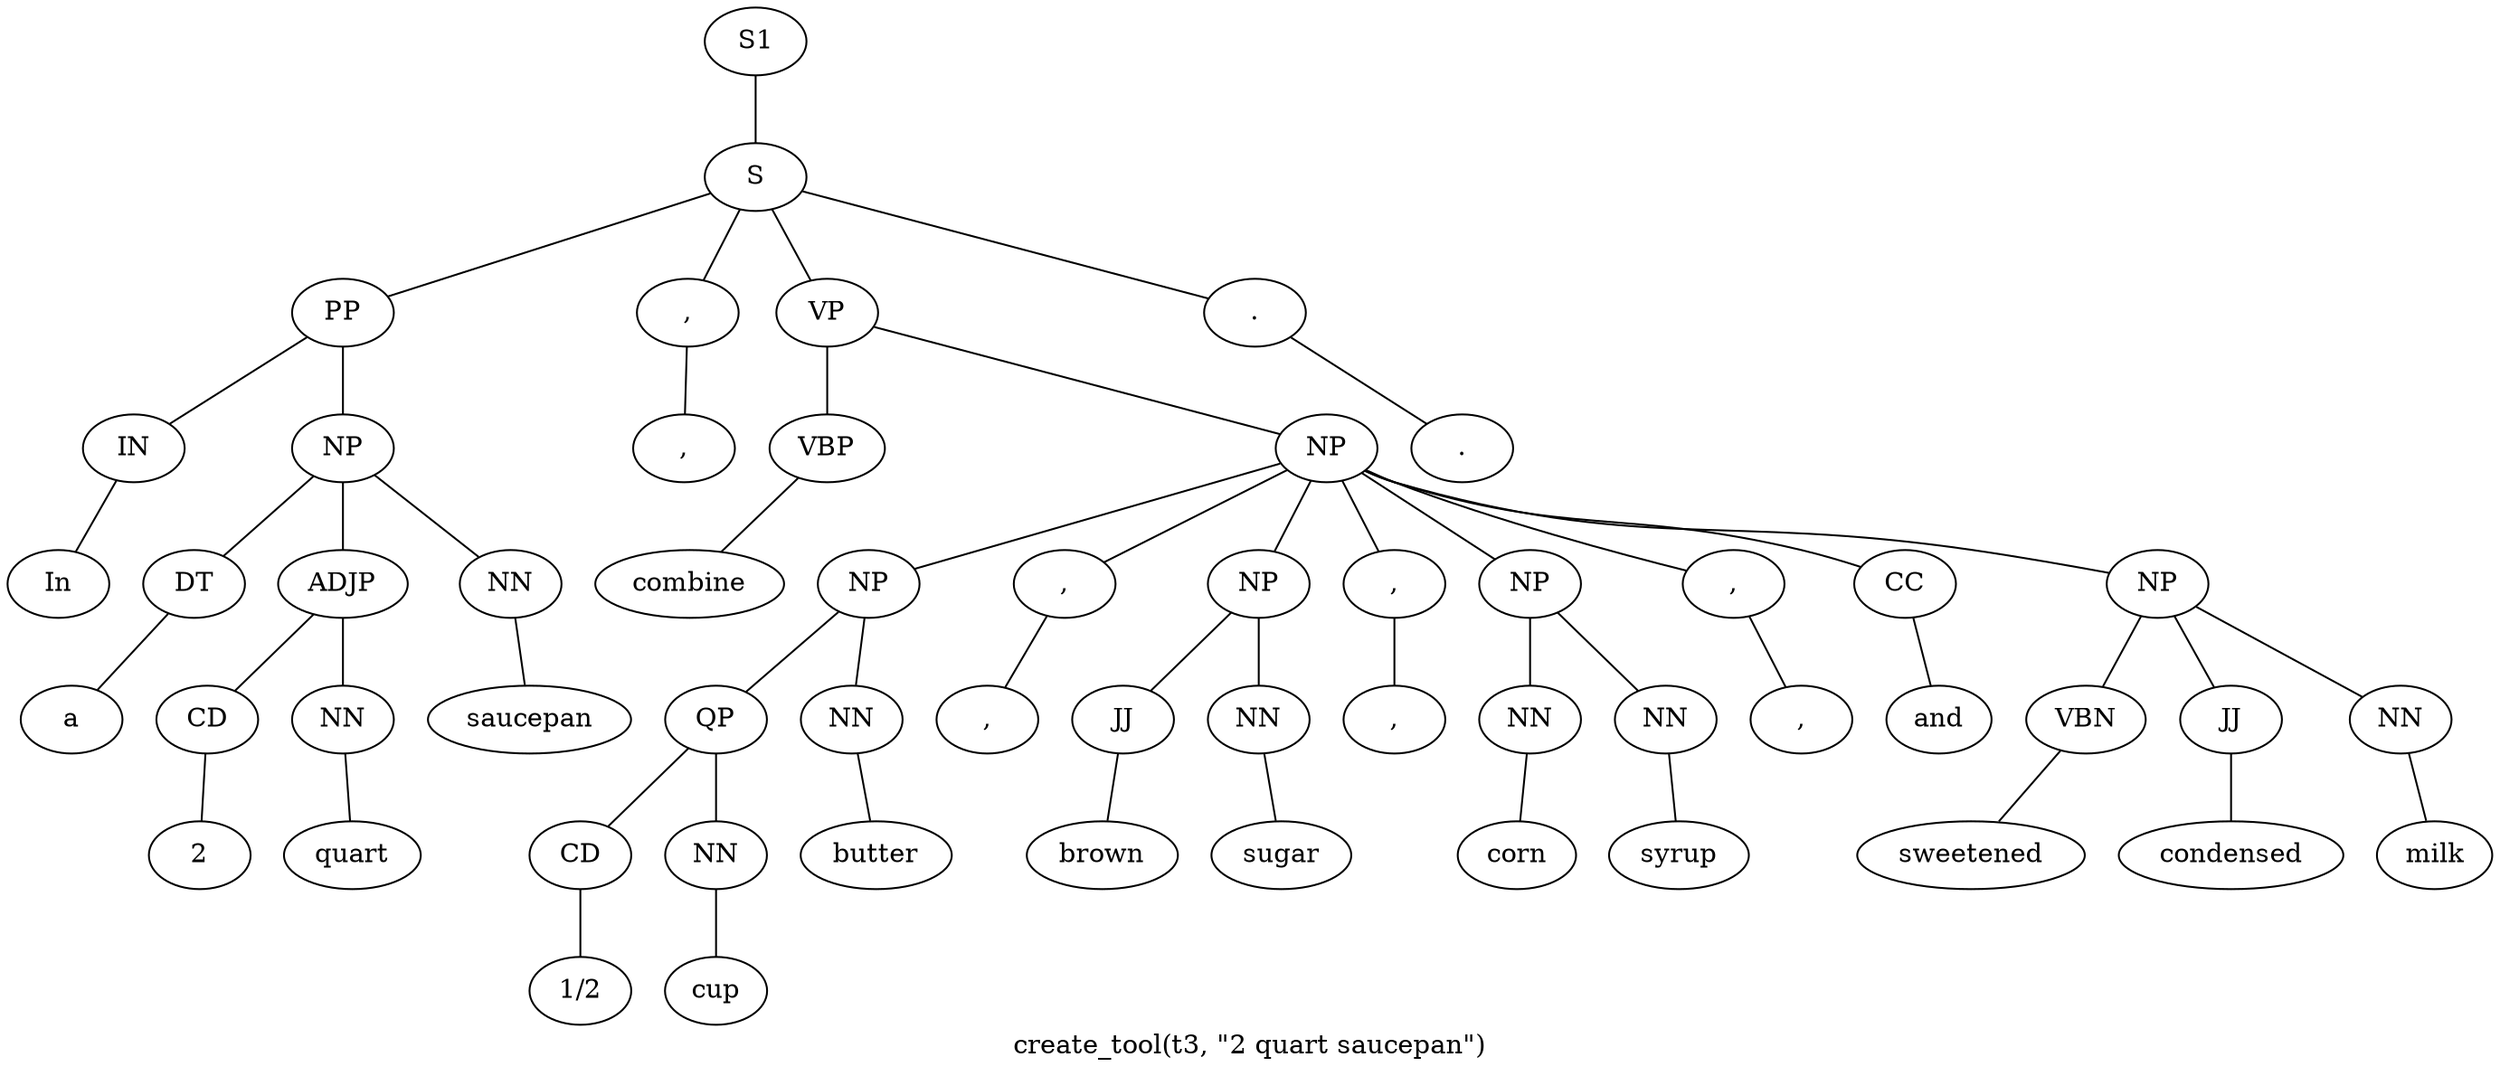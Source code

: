 graph SyntaxGraph {
	label = "create_tool(t3, \"2 quart saucepan\")";
	Node0 [label="S1"];
	Node1 [label="S"];
	Node2 [label="PP"];
	Node3 [label="IN"];
	Node4 [label="In"];
	Node5 [label="NP"];
	Node6 [label="DT"];
	Node7 [label="a"];
	Node8 [label="ADJP"];
	Node9 [label="CD"];
	Node10 [label="2"];
	Node11 [label="NN"];
	Node12 [label="quart"];
	Node13 [label="NN"];
	Node14 [label="saucepan"];
	Node15 [label=","];
	Node16 [label=","];
	Node17 [label="VP"];
	Node18 [label="VBP"];
	Node19 [label="combine"];
	Node20 [label="NP"];
	Node21 [label="NP"];
	Node22 [label="QP"];
	Node23 [label="CD"];
	Node24 [label="1/2"];
	Node25 [label="NN"];
	Node26 [label="cup"];
	Node27 [label="NN"];
	Node28 [label="butter"];
	Node29 [label=","];
	Node30 [label=","];
	Node31 [label="NP"];
	Node32 [label="JJ"];
	Node33 [label="brown"];
	Node34 [label="NN"];
	Node35 [label="sugar"];
	Node36 [label=","];
	Node37 [label=","];
	Node38 [label="NP"];
	Node39 [label="NN"];
	Node40 [label="corn"];
	Node41 [label="NN"];
	Node42 [label="syrup"];
	Node43 [label=","];
	Node44 [label=","];
	Node45 [label="CC"];
	Node46 [label="and"];
	Node47 [label="NP"];
	Node48 [label="VBN"];
	Node49 [label="sweetened"];
	Node50 [label="JJ"];
	Node51 [label="condensed"];
	Node52 [label="NN"];
	Node53 [label="milk"];
	Node54 [label="."];
	Node55 [label="."];

	Node0 -- Node1;
	Node1 -- Node2;
	Node1 -- Node15;
	Node1 -- Node17;
	Node1 -- Node54;
	Node2 -- Node3;
	Node2 -- Node5;
	Node3 -- Node4;
	Node5 -- Node6;
	Node5 -- Node8;
	Node5 -- Node13;
	Node6 -- Node7;
	Node8 -- Node9;
	Node8 -- Node11;
	Node9 -- Node10;
	Node11 -- Node12;
	Node13 -- Node14;
	Node15 -- Node16;
	Node17 -- Node18;
	Node17 -- Node20;
	Node18 -- Node19;
	Node20 -- Node21;
	Node20 -- Node29;
	Node20 -- Node31;
	Node20 -- Node36;
	Node20 -- Node38;
	Node20 -- Node43;
	Node20 -- Node45;
	Node20 -- Node47;
	Node21 -- Node22;
	Node21 -- Node27;
	Node22 -- Node23;
	Node22 -- Node25;
	Node23 -- Node24;
	Node25 -- Node26;
	Node27 -- Node28;
	Node29 -- Node30;
	Node31 -- Node32;
	Node31 -- Node34;
	Node32 -- Node33;
	Node34 -- Node35;
	Node36 -- Node37;
	Node38 -- Node39;
	Node38 -- Node41;
	Node39 -- Node40;
	Node41 -- Node42;
	Node43 -- Node44;
	Node45 -- Node46;
	Node47 -- Node48;
	Node47 -- Node50;
	Node47 -- Node52;
	Node48 -- Node49;
	Node50 -- Node51;
	Node52 -- Node53;
	Node54 -- Node55;
}